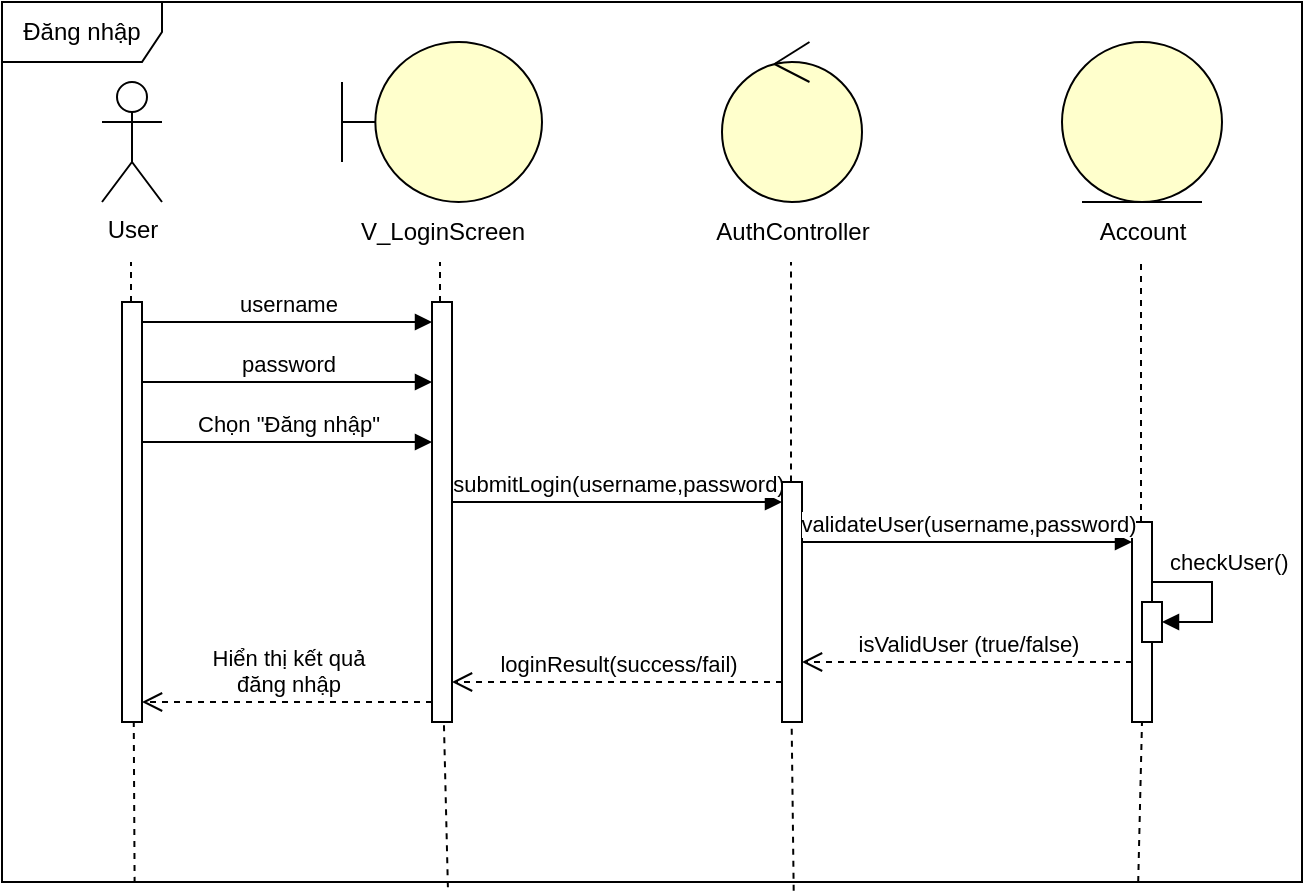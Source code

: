 <mxfile version="27.1.4">
  <diagram name="Trang-1" id="gmSL2GpvzhngXg75Jvih">
    <mxGraphModel dx="1281" dy="562" grid="1" gridSize="10" guides="1" tooltips="1" connect="1" arrows="1" fold="1" page="1" pageScale="1" pageWidth="827" pageHeight="1169" math="0" shadow="0">
      <root>
        <mxCell id="0" />
        <mxCell id="1" parent="0" />
        <mxCell id="FIhhm0QVf5EOxdrx1Vze-6" value="User" style="shape=umlActor;verticalLabelPosition=bottom;verticalAlign=top;html=1;" parent="1" vertex="1">
          <mxGeometry x="210" y="80" width="30" height="60" as="geometry" />
        </mxCell>
        <mxCell id="FIhhm0QVf5EOxdrx1Vze-10" value="" style="endArrow=none;dashed=1;html=1;rounded=0;entryX=0.5;entryY=0.5;entryDx=0;entryDy=0;entryPerimeter=0;" parent="1" edge="1">
          <mxGeometry width="50" height="50" relative="1" as="geometry">
            <mxPoint x="224.5" y="250" as="sourcePoint" />
            <mxPoint x="224.5" y="170" as="targetPoint" />
            <Array as="points" />
          </mxGeometry>
        </mxCell>
        <mxCell id="FIhhm0QVf5EOxdrx1Vze-11" value="" style="shape=umlBoundary;whiteSpace=wrap;html=1;fillColor=light-dark(#FFFFCC,#FFFFCC);" parent="1" vertex="1">
          <mxGeometry x="330" y="60" width="100" height="80" as="geometry" />
        </mxCell>
        <mxCell id="FIhhm0QVf5EOxdrx1Vze-12" value="" style="endArrow=none;dashed=1;html=1;rounded=0;" parent="1" source="FIhhm0QVf5EOxdrx1Vze-16" edge="1">
          <mxGeometry width="50" height="50" relative="1" as="geometry">
            <mxPoint x="380" y="520" as="sourcePoint" />
            <mxPoint x="379" y="170" as="targetPoint" />
          </mxGeometry>
        </mxCell>
        <mxCell id="FIhhm0QVf5EOxdrx1Vze-13" value="" style="endArrow=none;dashed=1;html=1;rounded=0;entryX=0.5;entryY=0.5;entryDx=0;entryDy=0;entryPerimeter=0;exitX=0.102;exitY=1.001;exitDx=0;exitDy=0;exitPerimeter=0;" parent="1" source="8PfGd3eiHnkLPr6_WWIG-5" target="FIhhm0QVf5EOxdrx1Vze-14" edge="1">
          <mxGeometry width="50" height="50" relative="1" as="geometry">
            <mxPoint x="225" y="520" as="sourcePoint" />
            <mxPoint x="225" y="120" as="targetPoint" />
            <Array as="points">
              <mxPoint x="225" y="230" />
            </Array>
          </mxGeometry>
        </mxCell>
        <mxCell id="FIhhm0QVf5EOxdrx1Vze-14" value="" style="html=1;points=[[0,0,0,0,5],[0,1,0,0,-5],[1,0,0,0,5],[1,1,0,0,-5]];perimeter=orthogonalPerimeter;outlineConnect=0;targetShapes=umlLifeline;portConstraint=eastwest;newEdgeStyle={&quot;curved&quot;:0,&quot;rounded&quot;:0};" parent="1" vertex="1">
          <mxGeometry x="220" y="190" width="10" height="210" as="geometry" />
        </mxCell>
        <mxCell id="FIhhm0QVf5EOxdrx1Vze-15" value="" style="endArrow=none;dashed=1;html=1;rounded=0;entryX=0.588;entryY=0.988;entryDx=0;entryDy=0;entryPerimeter=0;exitX=0.343;exitY=1.006;exitDx=0;exitDy=0;exitPerimeter=0;" parent="1" source="8PfGd3eiHnkLPr6_WWIG-5" target="FIhhm0QVf5EOxdrx1Vze-16" edge="1">
          <mxGeometry width="50" height="50" relative="1" as="geometry">
            <mxPoint x="381" y="500" as="sourcePoint" />
            <mxPoint x="379" y="149" as="targetPoint" />
          </mxGeometry>
        </mxCell>
        <mxCell id="FIhhm0QVf5EOxdrx1Vze-16" value="" style="html=1;points=[[0,0,0,0,5],[0,1,0,0,-5],[1,0,0,0,5],[1,1,0,0,-5]];perimeter=orthogonalPerimeter;outlineConnect=0;targetShapes=umlLifeline;portConstraint=eastwest;newEdgeStyle={&quot;curved&quot;:0,&quot;rounded&quot;:0};" parent="1" vertex="1">
          <mxGeometry x="375" y="190" width="10" height="210" as="geometry" />
        </mxCell>
        <mxCell id="FIhhm0QVf5EOxdrx1Vze-17" value="username" style="html=1;verticalAlign=bottom;endArrow=block;curved=0;rounded=0;" parent="1" target="FIhhm0QVf5EOxdrx1Vze-16" edge="1">
          <mxGeometry width="80" relative="1" as="geometry">
            <mxPoint x="230" y="200" as="sourcePoint" />
            <mxPoint x="370" y="200" as="targetPoint" />
          </mxGeometry>
        </mxCell>
        <mxCell id="FIhhm0QVf5EOxdrx1Vze-19" value="password" style="html=1;verticalAlign=bottom;endArrow=block;curved=0;rounded=0;" parent="1" target="FIhhm0QVf5EOxdrx1Vze-16" edge="1">
          <mxGeometry width="80" relative="1" as="geometry">
            <mxPoint x="230" y="230" as="sourcePoint" />
            <mxPoint x="310" y="230" as="targetPoint" />
          </mxGeometry>
        </mxCell>
        <mxCell id="FIhhm0QVf5EOxdrx1Vze-21" value="Chọn &quot;Đăng nhập&quot;" style="html=1;verticalAlign=bottom;endArrow=block;curved=0;rounded=0;" parent="1" target="FIhhm0QVf5EOxdrx1Vze-16" edge="1">
          <mxGeometry width="80" relative="1" as="geometry">
            <mxPoint x="230" y="260" as="sourcePoint" />
            <mxPoint x="310" y="260" as="targetPoint" />
          </mxGeometry>
        </mxCell>
        <mxCell id="FIhhm0QVf5EOxdrx1Vze-22" value="" style="ellipse;shape=umlControl;whiteSpace=wrap;html=1;fillColor=light-dark(#FFFFCC,#FFFFCC);" parent="1" vertex="1">
          <mxGeometry x="520" y="60" width="70" height="80" as="geometry" />
        </mxCell>
        <mxCell id="FIhhm0QVf5EOxdrx1Vze-23" value="" style="endArrow=none;dashed=1;html=1;rounded=0;entryX=0.486;entryY=1.028;entryDx=0;entryDy=0;entryPerimeter=0;" parent="1" edge="1">
          <mxGeometry width="50" height="50" relative="1" as="geometry">
            <mxPoint x="554.5" y="297.76" as="sourcePoint" />
            <mxPoint x="554.5" y="170" as="targetPoint" />
          </mxGeometry>
        </mxCell>
        <mxCell id="FIhhm0QVf5EOxdrx1Vze-25" value="submitLogin(username,password)" style="html=1;verticalAlign=bottom;endArrow=block;curved=0;rounded=0;" parent="1" target="FIhhm0QVf5EOxdrx1Vze-24" edge="1">
          <mxGeometry width="80" relative="1" as="geometry">
            <mxPoint x="385" y="290" as="sourcePoint" />
            <mxPoint x="465" y="290" as="targetPoint" />
          </mxGeometry>
        </mxCell>
        <mxCell id="FIhhm0QVf5EOxdrx1Vze-26" value="" style="ellipse;shape=umlEntity;whiteSpace=wrap;html=1;fillColor=light-dark(#FFFFCC,#FFFFCC);" parent="1" vertex="1">
          <mxGeometry x="690" y="60" width="80" height="80" as="geometry" />
        </mxCell>
        <mxCell id="FIhhm0QVf5EOxdrx1Vze-27" value="" style="endArrow=none;dashed=1;html=1;rounded=0;entryX=0.5;entryY=1;entryDx=0;entryDy=0;" parent="1" edge="1">
          <mxGeometry width="50" height="50" relative="1" as="geometry">
            <mxPoint x="729.5" y="330" as="sourcePoint" />
            <mxPoint x="729.5" y="170" as="targetPoint" />
          </mxGeometry>
        </mxCell>
        <mxCell id="FIhhm0QVf5EOxdrx1Vze-28" value="" style="endArrow=none;dashed=1;html=1;rounded=0;entryX=0.5;entryY=1;entryDx=0;entryDy=0;exitX=0.874;exitY=1;exitDx=0;exitDy=0;exitPerimeter=0;" parent="1" source="8PfGd3eiHnkLPr6_WWIG-5" target="FIhhm0QVf5EOxdrx1Vze-29" edge="1">
          <mxGeometry width="50" height="50" relative="1" as="geometry">
            <mxPoint x="730" y="520" as="sourcePoint" />
            <mxPoint x="730" y="150" as="targetPoint" />
          </mxGeometry>
        </mxCell>
        <mxCell id="FIhhm0QVf5EOxdrx1Vze-29" value="" style="html=1;points=[[0,0,0,0,5],[0,1,0,0,-5],[1,0,0,0,5],[1,1,0,0,-5]];perimeter=orthogonalPerimeter;outlineConnect=0;targetShapes=umlLifeline;portConstraint=eastwest;newEdgeStyle={&quot;curved&quot;:0,&quot;rounded&quot;:0};" parent="1" vertex="1">
          <mxGeometry x="725" y="300" width="10" height="100" as="geometry" />
        </mxCell>
        <mxCell id="FIhhm0QVf5EOxdrx1Vze-30" value="" style="endArrow=none;dashed=1;html=1;rounded=0;entryX=0.486;entryY=1.028;entryDx=0;entryDy=0;entryPerimeter=0;exitX=0.609;exitY=1.01;exitDx=0;exitDy=0;exitPerimeter=0;" parent="1" source="8PfGd3eiHnkLPr6_WWIG-5" target="FIhhm0QVf5EOxdrx1Vze-24" edge="1">
          <mxGeometry width="50" height="50" relative="1" as="geometry">
            <mxPoint x="554" y="520" as="sourcePoint" />
            <mxPoint x="554" y="152" as="targetPoint" />
          </mxGeometry>
        </mxCell>
        <mxCell id="FIhhm0QVf5EOxdrx1Vze-24" value="" style="html=1;points=[[0,0,0,0,5],[0,1,0,0,-5],[1,0,0,0,5],[1,1,0,0,-5]];perimeter=orthogonalPerimeter;outlineConnect=0;targetShapes=umlLifeline;portConstraint=eastwest;newEdgeStyle={&quot;curved&quot;:0,&quot;rounded&quot;:0};" parent="1" vertex="1">
          <mxGeometry x="550" y="280" width="10" height="120" as="geometry" />
        </mxCell>
        <mxCell id="FIhhm0QVf5EOxdrx1Vze-33" value="isValidUser (true/false)" style="html=1;verticalAlign=bottom;endArrow=open;dashed=1;endSize=8;curved=0;rounded=0;" parent="1" edge="1">
          <mxGeometry relative="1" as="geometry">
            <mxPoint x="725" y="370" as="sourcePoint" />
            <mxPoint x="560.0" y="370" as="targetPoint" />
          </mxGeometry>
        </mxCell>
        <mxCell id="FIhhm0QVf5EOxdrx1Vze-38" value="validateUser(username,password)" style="html=1;verticalAlign=bottom;endArrow=block;curved=0;rounded=0;" parent="1" target="FIhhm0QVf5EOxdrx1Vze-29" edge="1">
          <mxGeometry width="80" relative="1" as="geometry">
            <mxPoint x="560" y="310" as="sourcePoint" />
            <mxPoint x="640" y="310" as="targetPoint" />
          </mxGeometry>
        </mxCell>
        <mxCell id="FIhhm0QVf5EOxdrx1Vze-40" value="loginResult(success/fail)" style="html=1;verticalAlign=bottom;endArrow=open;dashed=1;endSize=8;curved=0;rounded=0;" parent="1" edge="1">
          <mxGeometry relative="1" as="geometry">
            <mxPoint x="550" y="380" as="sourcePoint" />
            <mxPoint x="385" y="380" as="targetPoint" />
          </mxGeometry>
        </mxCell>
        <mxCell id="FIhhm0QVf5EOxdrx1Vze-41" value="Hiển thị kết quả&lt;br&gt;đăng nhập" style="html=1;verticalAlign=bottom;endArrow=open;dashed=1;endSize=8;curved=0;rounded=0;" parent="1" edge="1">
          <mxGeometry relative="1" as="geometry">
            <mxPoint x="375" y="390" as="sourcePoint" />
            <mxPoint x="230" y="390" as="targetPoint" />
          </mxGeometry>
        </mxCell>
        <mxCell id="8PfGd3eiHnkLPr6_WWIG-1" value="&lt;span style=&quot;text-wrap-mode: wrap;&quot;&gt;V_LoginScreen&lt;/span&gt;" style="text;html=1;align=center;verticalAlign=middle;resizable=0;points=[];autosize=1;strokeColor=none;fillColor=none;" parent="1" vertex="1">
          <mxGeometry x="325" y="140" width="110" height="30" as="geometry" />
        </mxCell>
        <mxCell id="8PfGd3eiHnkLPr6_WWIG-2" value="&lt;span style=&quot;text-wrap-mode: wrap;&quot;&gt;AuthController&lt;/span&gt;" style="text;html=1;align=center;verticalAlign=middle;resizable=0;points=[];autosize=1;strokeColor=none;fillColor=none;" parent="1" vertex="1">
          <mxGeometry x="505" y="140" width="100" height="30" as="geometry" />
        </mxCell>
        <mxCell id="8PfGd3eiHnkLPr6_WWIG-3" value="&lt;span style=&quot;text-wrap-mode: wrap;&quot;&gt;Account&lt;/span&gt;" style="text;html=1;align=center;verticalAlign=middle;resizable=0;points=[];autosize=1;strokeColor=none;fillColor=none;" parent="1" vertex="1">
          <mxGeometry x="695" y="140" width="70" height="30" as="geometry" />
        </mxCell>
        <mxCell id="8PfGd3eiHnkLPr6_WWIG-5" value="Đăng nhập" style="shape=umlFrame;whiteSpace=wrap;html=1;pointerEvents=0;width=80;height=30;" parent="1" vertex="1">
          <mxGeometry x="160" y="40" width="650" height="440" as="geometry" />
        </mxCell>
        <mxCell id="6fp7maXbf7caRMCLjO6t-1" value="" style="html=1;points=[[0,0,0,0,5],[0,1,0,0,-5],[1,0,0,0,5],[1,1,0,0,-5]];perimeter=orthogonalPerimeter;outlineConnect=0;targetShapes=umlLifeline;portConstraint=eastwest;newEdgeStyle={&quot;curved&quot;:0,&quot;rounded&quot;:0};" parent="1" vertex="1">
          <mxGeometry x="730" y="340" width="10" height="20" as="geometry" />
        </mxCell>
        <mxCell id="6fp7maXbf7caRMCLjO6t-2" value="checkUser()" style="html=1;align=left;spacingLeft=2;endArrow=block;rounded=0;edgeStyle=orthogonalEdgeStyle;curved=0;rounded=0;" parent="1" target="6fp7maXbf7caRMCLjO6t-1" edge="1">
          <mxGeometry x="-1" y="5" relative="1" as="geometry">
            <mxPoint x="735" y="320" as="sourcePoint" />
            <Array as="points">
              <mxPoint x="735" y="330" />
              <mxPoint x="765" y="330" />
              <mxPoint x="765" y="350" />
            </Array>
            <mxPoint as="offset" />
          </mxGeometry>
        </mxCell>
      </root>
    </mxGraphModel>
  </diagram>
</mxfile>
